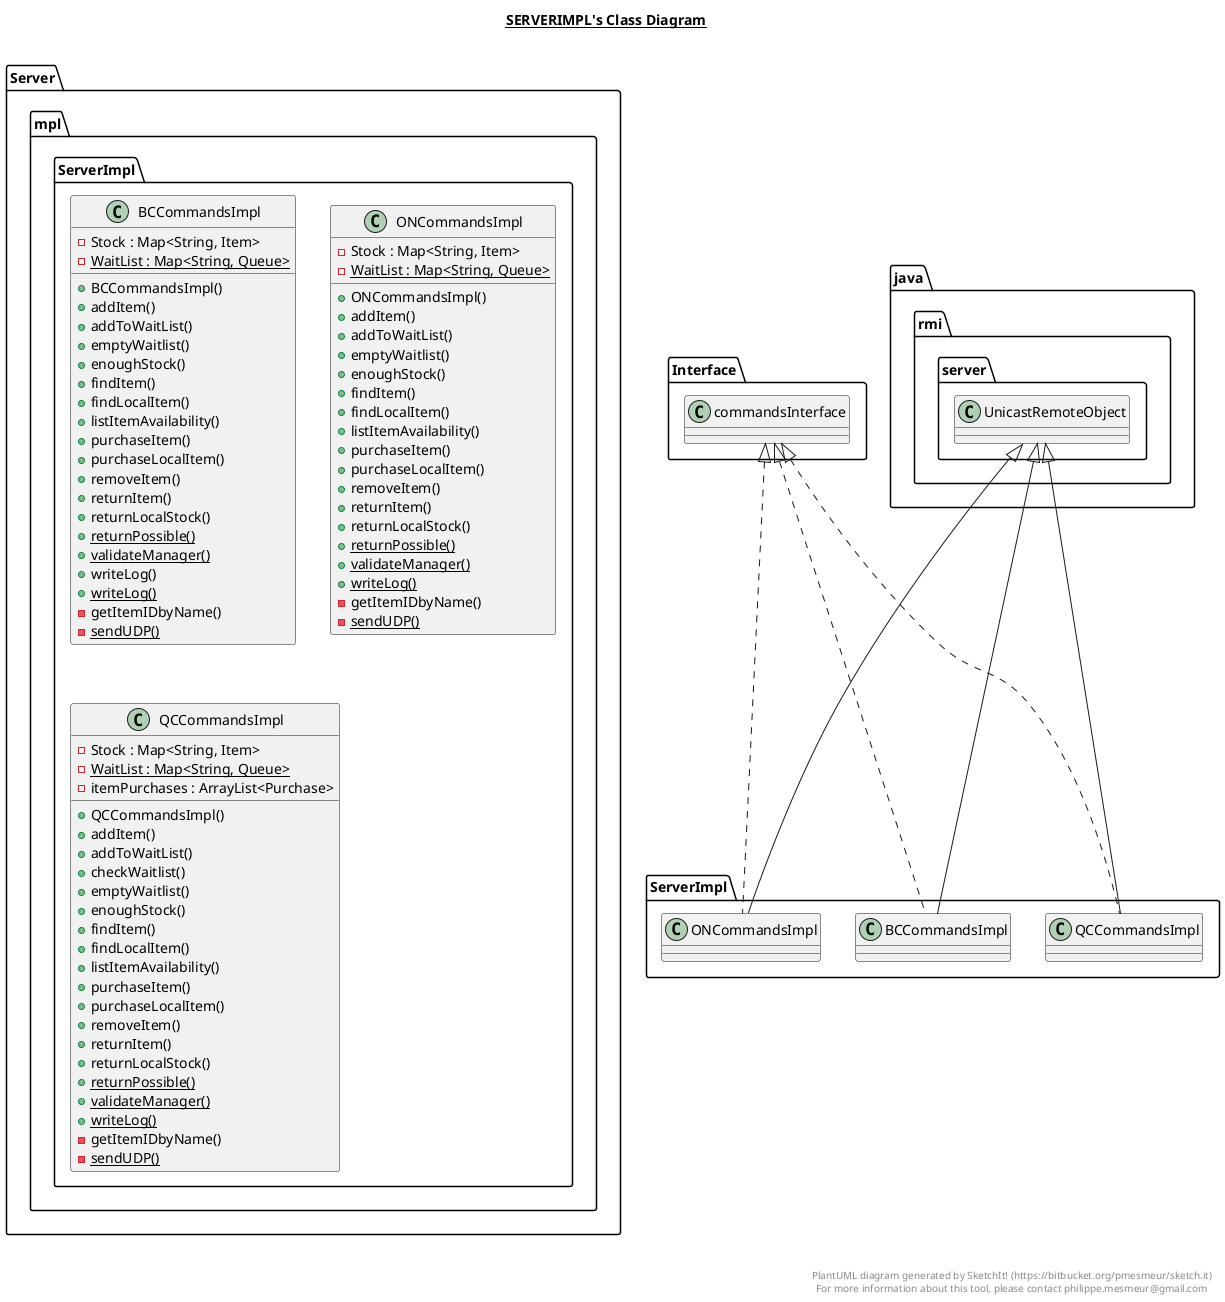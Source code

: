 @startuml

title __SERVERIMPL's Class Diagram__\n

  namespace Server {
    namespace mpl {
      class ServerImpl.BCCommandsImpl {
          - Stock : Map<String, Item>
          {static} - WaitList : Map<String, Queue>
          + BCCommandsImpl()
          + addItem()
          + addToWaitList()
          + emptyWaitlist()
          + enoughStock()
          + findItem()
          + findLocalItem()
          + listItemAvailability()
          + purchaseItem()
          + purchaseLocalItem()
          + removeItem()
          + returnItem()
          + returnLocalStock()
          {static} + returnPossible()
          {static} + validateManager()
          + writeLog()
          {static} + writeLog()
          - getItemIDbyName()
          {static} - sendUDP()
      }
    }
  }
  

  namespace Server {
    namespace mpl {
      class ServerImpl.ONCommandsImpl {
          - Stock : Map<String, Item>
          {static} - WaitList : Map<String, Queue>
          + ONCommandsImpl()
          + addItem()
          + addToWaitList()
          + emptyWaitlist()
          + enoughStock()
          + findItem()
          + findLocalItem()
          + listItemAvailability()
          + purchaseItem()
          + purchaseLocalItem()
          + removeItem()
          + returnItem()
          + returnLocalStock()
          {static} + returnPossible()
          {static} + validateManager()
          {static} + writeLog()
          - getItemIDbyName()
          {static} - sendUDP()
      }
    }
  }
  

  namespace Server {
    namespace mpl {
      class ServerImpl.QCCommandsImpl {
          - Stock : Map<String, Item>
          {static} - WaitList : Map<String, Queue>
          - itemPurchases : ArrayList<Purchase>
          + QCCommandsImpl()
          + addItem()
          + addToWaitList()
          + checkWaitlist()
          + emptyWaitlist()
          + enoughStock()
          + findItem()
          + findLocalItem()
          + listItemAvailability()
          + purchaseItem()
          + purchaseLocalItem()
          + removeItem()
          + returnItem()
          + returnLocalStock()
          {static} + returnPossible()
          {static} + validateManager()
          {static} + writeLog()
          - getItemIDbyName()
          {static} - sendUDP()
      }
    }
  }
  

  ServerImpl.BCCommandsImpl .up.|> Interface.commandsInterface
  ServerImpl.BCCommandsImpl -up-|> java.rmi.server.UnicastRemoteObject
  ServerImpl.ONCommandsImpl .up.|> Interface.commandsInterface
  ServerImpl.ONCommandsImpl -up-|> java.rmi.server.UnicastRemoteObject
  ServerImpl.QCCommandsImpl .up.|> Interface.commandsInterface
  ServerImpl.QCCommandsImpl -up-|> java.rmi.server.UnicastRemoteObject


right footer


PlantUML diagram generated by SketchIt! (https://bitbucket.org/pmesmeur/sketch.it)
For more information about this tool, please contact philippe.mesmeur@gmail.com
endfooter

@enduml
